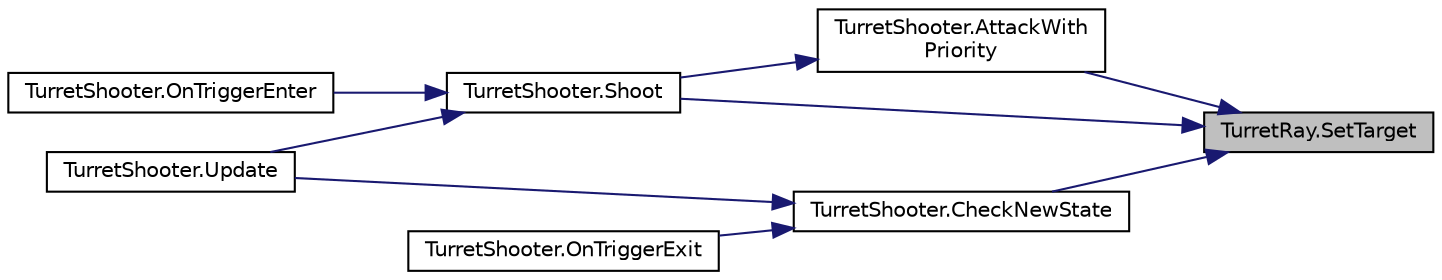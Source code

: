digraph "TurretRay.SetTarget"
{
 // INTERACTIVE_SVG=YES
 // LATEX_PDF_SIZE
  bgcolor="transparent";
  edge [fontname="Helvetica",fontsize="10",labelfontname="Helvetica",labelfontsize="10"];
  node [fontname="Helvetica",fontsize="10",shape=record];
  rankdir="RL";
  Node1 [label="TurretRay.SetTarget",height=0.2,width=0.4,color="black", fillcolor="grey75", style="filled", fontcolor="black",tooltip=" "];
  Node1 -> Node2 [dir="back",color="midnightblue",fontsize="10",style="solid",fontname="Helvetica"];
  Node2 [label="TurretShooter.AttackWith\lPriority",height=0.2,width=0.4,color="black",URL="$class_turret_shooter.html#a8be25a5629564093b66ab8d2b42692cc",tooltip=" "];
  Node2 -> Node3 [dir="back",color="midnightblue",fontsize="10",style="solid",fontname="Helvetica"];
  Node3 [label="TurretShooter.Shoot",height=0.2,width=0.4,color="black",URL="$class_turret_shooter.html#abdbfe8d7746ee1e665f8da7e1a423bf7",tooltip=" "];
  Node3 -> Node4 [dir="back",color="midnightblue",fontsize="10",style="solid",fontname="Helvetica"];
  Node4 [label="TurretShooter.OnTriggerEnter",height=0.2,width=0.4,color="black",URL="$class_turret_shooter.html#ac92c11affc1a61877bda45f9cedf9fe2",tooltip=" "];
  Node3 -> Node5 [dir="back",color="midnightblue",fontsize="10",style="solid",fontname="Helvetica"];
  Node5 [label="TurretShooter.Update",height=0.2,width=0.4,color="black",URL="$class_turret_shooter.html#a97a7bfbe5851c8fc0280d021ebacb793",tooltip=" "];
  Node1 -> Node6 [dir="back",color="midnightblue",fontsize="10",style="solid",fontname="Helvetica"];
  Node6 [label="TurretShooter.CheckNewState",height=0.2,width=0.4,color="black",URL="$class_turret_shooter.html#afd1f3c49261fa8e1787dc3514b30f178",tooltip="Changes the indicator state if necessary."];
  Node6 -> Node7 [dir="back",color="midnightblue",fontsize="10",style="solid",fontname="Helvetica"];
  Node7 [label="TurretShooter.OnTriggerExit",height=0.2,width=0.4,color="black",URL="$class_turret_shooter.html#a91af004b685cacac7466bcebe82eb08d",tooltip=" "];
  Node6 -> Node5 [dir="back",color="midnightblue",fontsize="10",style="solid",fontname="Helvetica"];
  Node1 -> Node3 [dir="back",color="midnightblue",fontsize="10",style="solid",fontname="Helvetica"];
}
